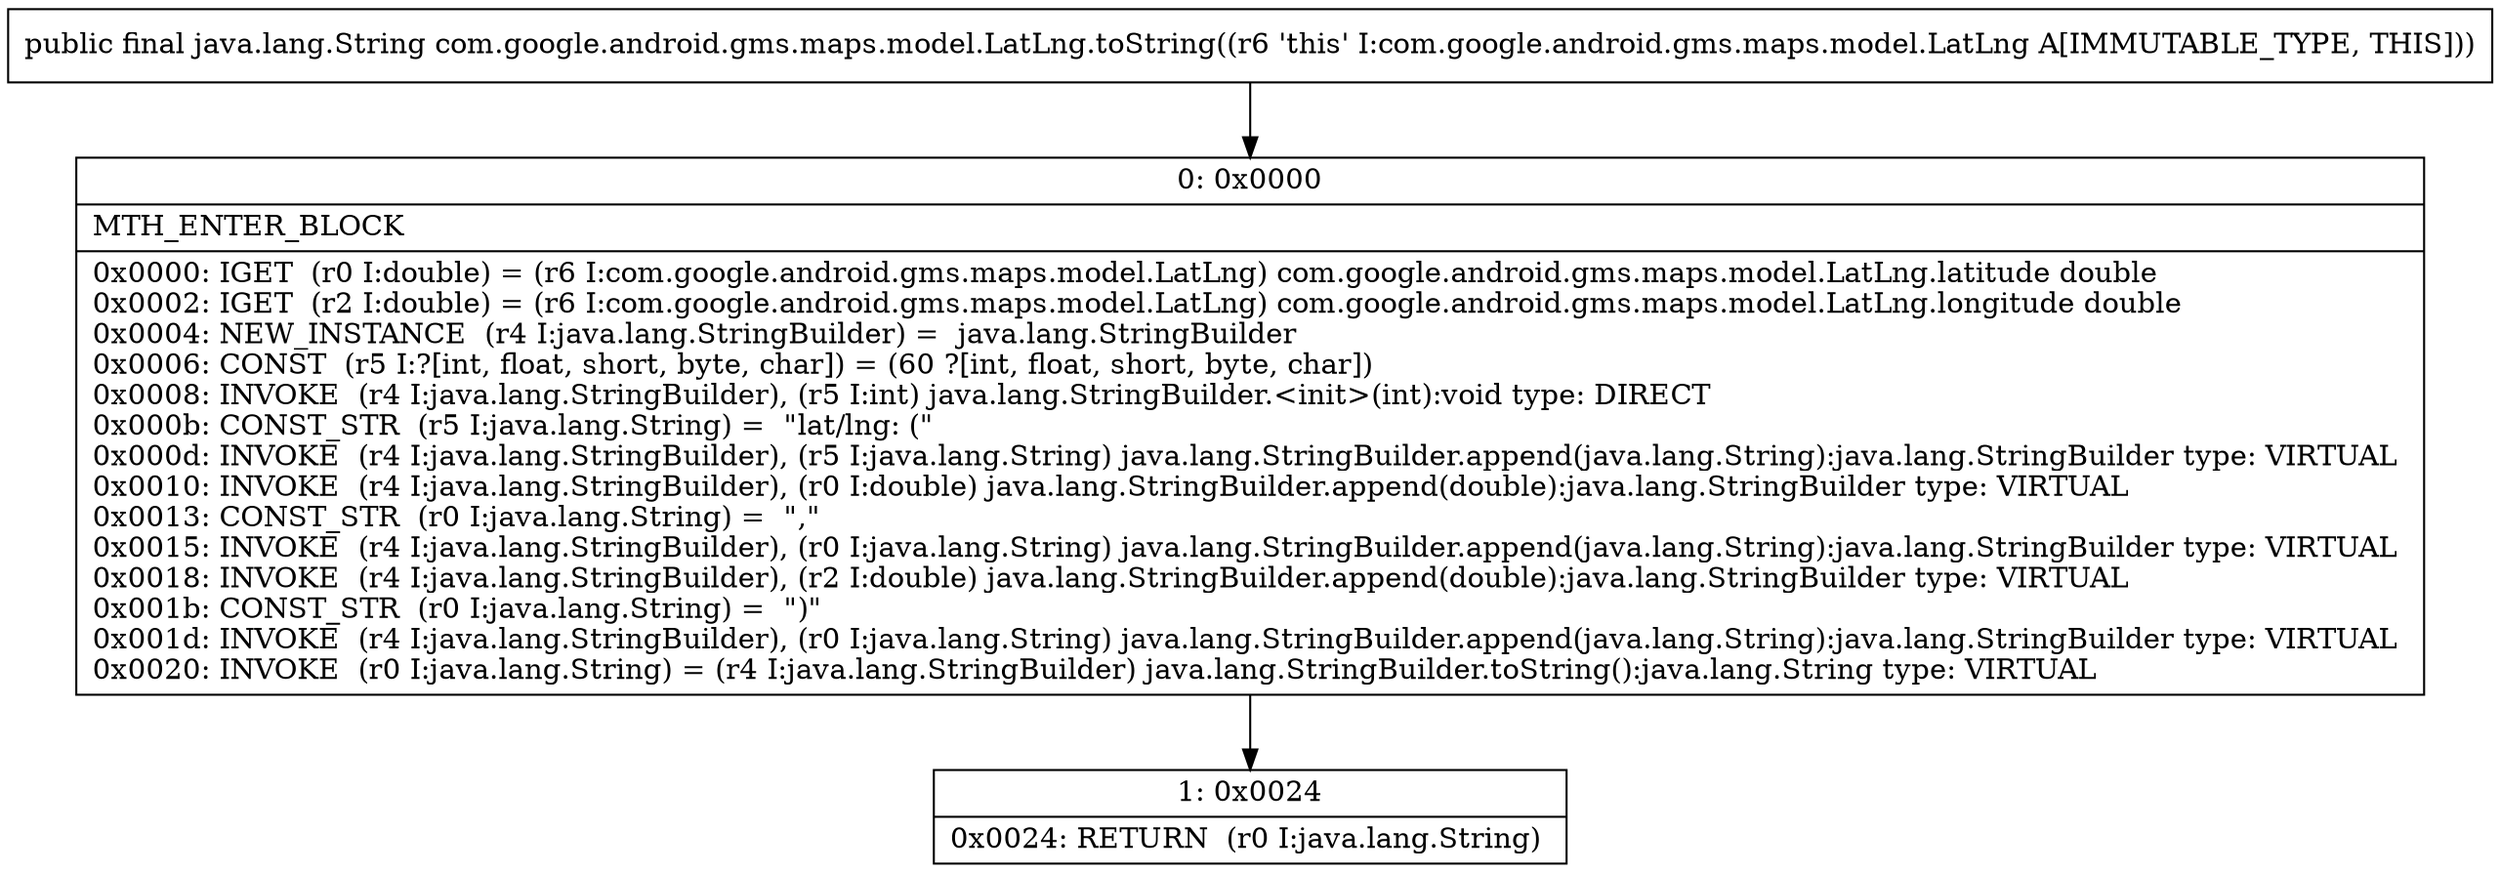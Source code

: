 digraph "CFG forcom.google.android.gms.maps.model.LatLng.toString()Ljava\/lang\/String;" {
Node_0 [shape=record,label="{0\:\ 0x0000|MTH_ENTER_BLOCK\l|0x0000: IGET  (r0 I:double) = (r6 I:com.google.android.gms.maps.model.LatLng) com.google.android.gms.maps.model.LatLng.latitude double \l0x0002: IGET  (r2 I:double) = (r6 I:com.google.android.gms.maps.model.LatLng) com.google.android.gms.maps.model.LatLng.longitude double \l0x0004: NEW_INSTANCE  (r4 I:java.lang.StringBuilder) =  java.lang.StringBuilder \l0x0006: CONST  (r5 I:?[int, float, short, byte, char]) = (60 ?[int, float, short, byte, char]) \l0x0008: INVOKE  (r4 I:java.lang.StringBuilder), (r5 I:int) java.lang.StringBuilder.\<init\>(int):void type: DIRECT \l0x000b: CONST_STR  (r5 I:java.lang.String) =  \"lat\/lng: (\" \l0x000d: INVOKE  (r4 I:java.lang.StringBuilder), (r5 I:java.lang.String) java.lang.StringBuilder.append(java.lang.String):java.lang.StringBuilder type: VIRTUAL \l0x0010: INVOKE  (r4 I:java.lang.StringBuilder), (r0 I:double) java.lang.StringBuilder.append(double):java.lang.StringBuilder type: VIRTUAL \l0x0013: CONST_STR  (r0 I:java.lang.String) =  \",\" \l0x0015: INVOKE  (r4 I:java.lang.StringBuilder), (r0 I:java.lang.String) java.lang.StringBuilder.append(java.lang.String):java.lang.StringBuilder type: VIRTUAL \l0x0018: INVOKE  (r4 I:java.lang.StringBuilder), (r2 I:double) java.lang.StringBuilder.append(double):java.lang.StringBuilder type: VIRTUAL \l0x001b: CONST_STR  (r0 I:java.lang.String) =  \")\" \l0x001d: INVOKE  (r4 I:java.lang.StringBuilder), (r0 I:java.lang.String) java.lang.StringBuilder.append(java.lang.String):java.lang.StringBuilder type: VIRTUAL \l0x0020: INVOKE  (r0 I:java.lang.String) = (r4 I:java.lang.StringBuilder) java.lang.StringBuilder.toString():java.lang.String type: VIRTUAL \l}"];
Node_1 [shape=record,label="{1\:\ 0x0024|0x0024: RETURN  (r0 I:java.lang.String) \l}"];
MethodNode[shape=record,label="{public final java.lang.String com.google.android.gms.maps.model.LatLng.toString((r6 'this' I:com.google.android.gms.maps.model.LatLng A[IMMUTABLE_TYPE, THIS])) }"];
MethodNode -> Node_0;
Node_0 -> Node_1;
}


